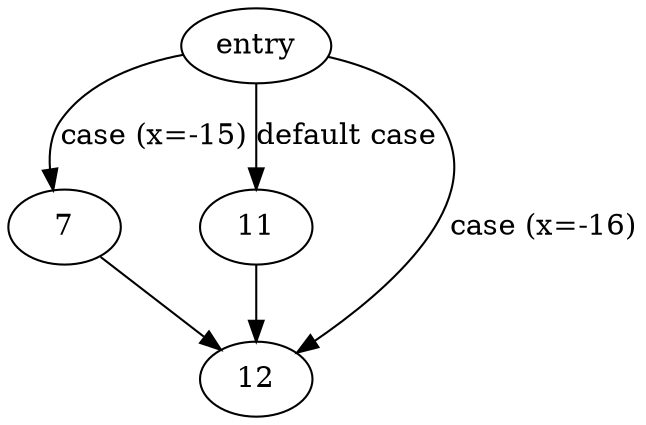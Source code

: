 digraph "cycle_warning_required" {
	// Node definitions.
	2 [label=entry];
	7;
	11;
	12;

	// Edge definitions.
	2 -> 7 [label="case (x=-15)"];
	2 -> 11 [label="default case"];
	2 -> 12 [label="case (x=-16)"];
	7 -> 12;
	11 -> 12;
}
